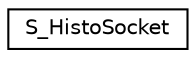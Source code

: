 digraph "Graphical Class Hierarchy"
{
 // LATEX_PDF_SIZE
  edge [fontname="Helvetica",fontsize="10",labelfontname="Helvetica",labelfontsize="10"];
  node [fontname="Helvetica",fontsize="10",shape=record];
  rankdir="LR";
  Node0 [label="S_HistoSocket",height=0.2,width=0.4,color="black", fillcolor="white", style="filled",URL="$structS__HistoSocket.html",tooltip=" "];
}

